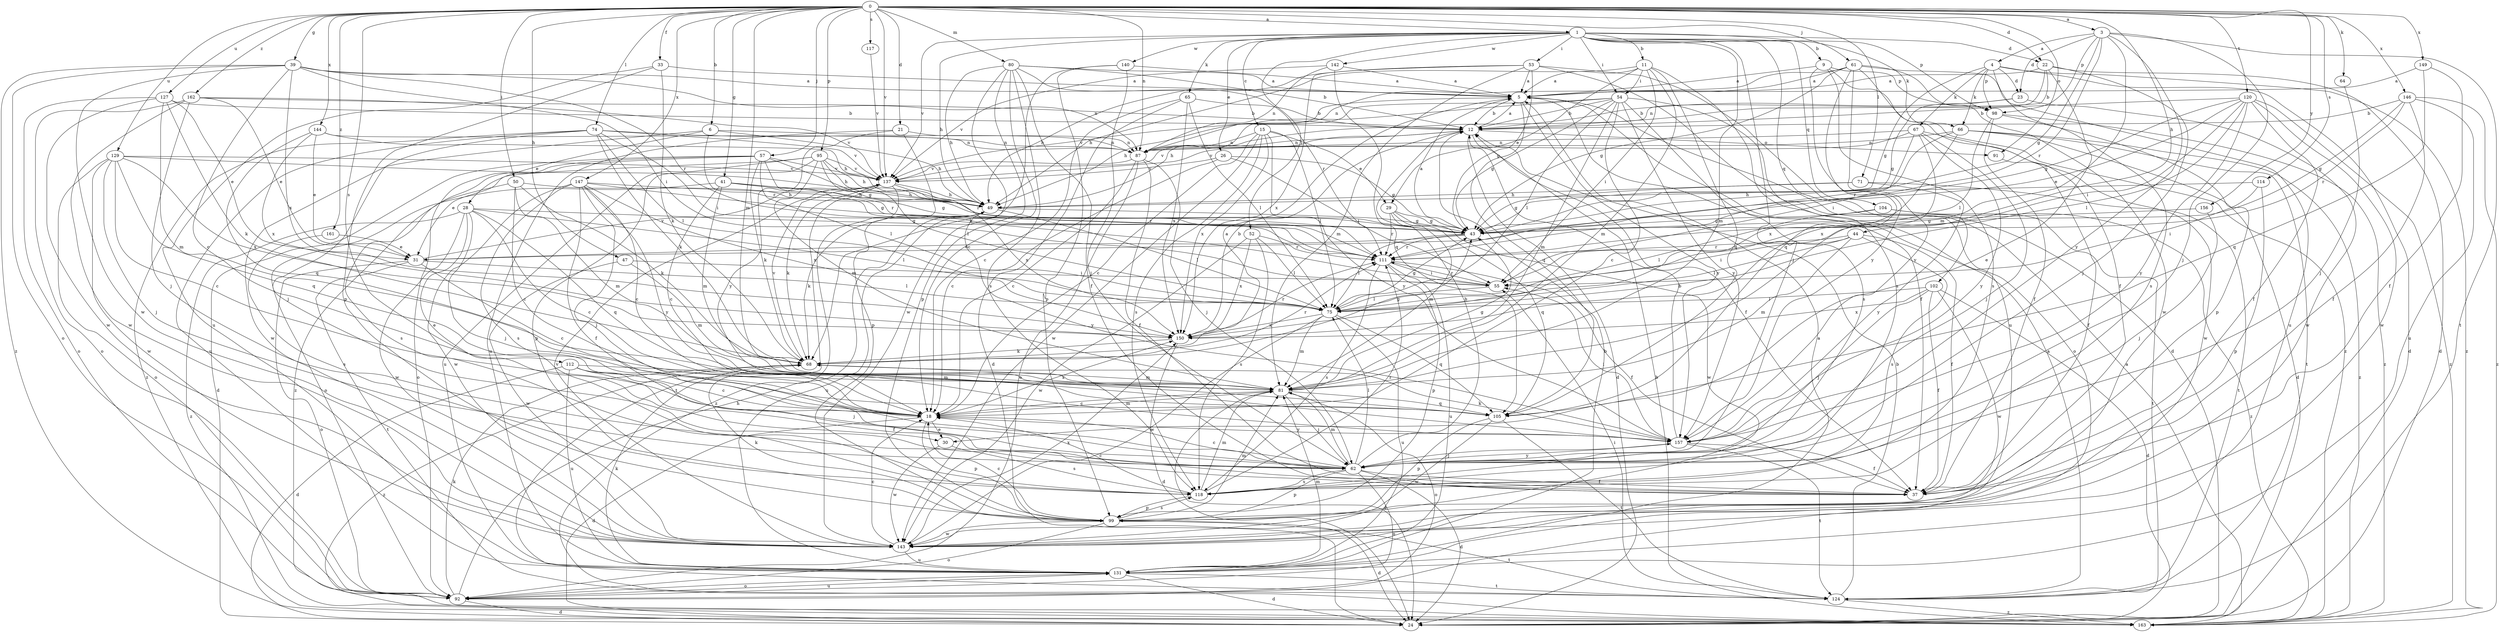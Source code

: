 strict digraph  {
0;
1;
3;
4;
5;
6;
9;
11;
12;
15;
18;
21;
22;
23;
24;
26;
28;
29;
30;
31;
33;
37;
39;
41;
43;
44;
47;
49;
50;
52;
53;
54;
55;
57;
61;
62;
64;
65;
66;
67;
68;
71;
74;
75;
80;
81;
87;
91;
92;
95;
98;
99;
102;
104;
105;
111;
112;
114;
117;
118;
120;
124;
127;
129;
131;
137;
140;
142;
143;
144;
146;
147;
149;
150;
156;
157;
161;
162;
163;
0 -> 1  [label=a];
0 -> 3  [label=a];
0 -> 6  [label=b];
0 -> 21  [label=d];
0 -> 22  [label=d];
0 -> 33  [label=f];
0 -> 39  [label=g];
0 -> 41  [label=g];
0 -> 44  [label=h];
0 -> 47  [label=h];
0 -> 50  [label=i];
0 -> 57  [label=j];
0 -> 61  [label=j];
0 -> 64  [label=k];
0 -> 71  [label=l];
0 -> 74  [label=l];
0 -> 80  [label=m];
0 -> 81  [label=m];
0 -> 87  [label=n];
0 -> 91  [label=o];
0 -> 95  [label=p];
0 -> 112  [label=s];
0 -> 114  [label=s];
0 -> 117  [label=s];
0 -> 120  [label=t];
0 -> 127  [label=u];
0 -> 129  [label=u];
0 -> 137  [label=v];
0 -> 144  [label=x];
0 -> 146  [label=x];
0 -> 147  [label=x];
0 -> 149  [label=x];
0 -> 156  [label=y];
0 -> 161  [label=z];
0 -> 162  [label=z];
1 -> 9  [label=b];
1 -> 11  [label=b];
1 -> 15  [label=c];
1 -> 22  [label=d];
1 -> 26  [label=e];
1 -> 49  [label=h];
1 -> 52  [label=i];
1 -> 53  [label=i];
1 -> 54  [label=i];
1 -> 62  [label=j];
1 -> 65  [label=k];
1 -> 66  [label=k];
1 -> 81  [label=m];
1 -> 98  [label=p];
1 -> 102  [label=q];
1 -> 104  [label=q];
1 -> 137  [label=v];
1 -> 140  [label=w];
1 -> 142  [label=w];
3 -> 4  [label=a];
3 -> 23  [label=d];
3 -> 43  [label=g];
3 -> 62  [label=j];
3 -> 81  [label=m];
3 -> 98  [label=p];
3 -> 111  [label=r];
3 -> 124  [label=t];
3 -> 157  [label=y];
4 -> 23  [label=d];
4 -> 24  [label=d];
4 -> 43  [label=g];
4 -> 66  [label=k];
4 -> 67  [label=k];
4 -> 98  [label=p];
4 -> 118  [label=s];
4 -> 163  [label=z];
5 -> 12  [label=b];
5 -> 37  [label=f];
5 -> 49  [label=h];
5 -> 105  [label=q];
5 -> 157  [label=y];
6 -> 28  [label=e];
6 -> 49  [label=h];
6 -> 87  [label=n];
6 -> 111  [label=r];
6 -> 143  [label=w];
9 -> 5  [label=a];
9 -> 98  [label=p];
9 -> 118  [label=s];
9 -> 157  [label=y];
9 -> 163  [label=z];
11 -> 5  [label=a];
11 -> 29  [label=e];
11 -> 49  [label=h];
11 -> 54  [label=i];
11 -> 55  [label=i];
11 -> 81  [label=m];
11 -> 105  [label=q];
11 -> 118  [label=s];
12 -> 5  [label=a];
12 -> 24  [label=d];
12 -> 37  [label=f];
12 -> 87  [label=n];
12 -> 91  [label=o];
12 -> 137  [label=v];
15 -> 18  [label=c];
15 -> 29  [label=e];
15 -> 75  [label=l];
15 -> 87  [label=n];
15 -> 118  [label=s];
15 -> 143  [label=w];
15 -> 150  [label=x];
15 -> 157  [label=y];
18 -> 24  [label=d];
18 -> 30  [label=e];
18 -> 81  [label=m];
18 -> 99  [label=p];
18 -> 150  [label=x];
18 -> 157  [label=y];
21 -> 87  [label=n];
21 -> 99  [label=p];
21 -> 131  [label=u];
21 -> 157  [label=y];
22 -> 5  [label=a];
22 -> 12  [label=b];
22 -> 24  [label=d];
22 -> 30  [label=e];
22 -> 62  [label=j];
22 -> 87  [label=n];
23 -> 12  [label=b];
23 -> 43  [label=g];
23 -> 143  [label=w];
26 -> 18  [label=c];
26 -> 43  [label=g];
26 -> 55  [label=i];
26 -> 137  [label=v];
28 -> 18  [label=c];
28 -> 30  [label=e];
28 -> 43  [label=g];
28 -> 62  [label=j];
28 -> 75  [label=l];
28 -> 105  [label=q];
28 -> 143  [label=w];
28 -> 163  [label=z];
29 -> 43  [label=g];
29 -> 81  [label=m];
29 -> 105  [label=q];
29 -> 111  [label=r];
29 -> 143  [label=w];
30 -> 118  [label=s];
30 -> 143  [label=w];
31 -> 18  [label=c];
31 -> 75  [label=l];
31 -> 92  [label=o];
31 -> 124  [label=t];
31 -> 137  [label=v];
33 -> 5  [label=a];
33 -> 68  [label=k];
33 -> 99  [label=p];
33 -> 131  [label=u];
39 -> 5  [label=a];
39 -> 18  [label=c];
39 -> 55  [label=i];
39 -> 87  [label=n];
39 -> 92  [label=o];
39 -> 111  [label=r];
39 -> 143  [label=w];
39 -> 150  [label=x];
39 -> 163  [label=z];
41 -> 18  [label=c];
41 -> 43  [label=g];
41 -> 49  [label=h];
41 -> 81  [label=m];
41 -> 92  [label=o];
41 -> 111  [label=r];
43 -> 5  [label=a];
43 -> 31  [label=e];
43 -> 75  [label=l];
43 -> 111  [label=r];
44 -> 37  [label=f];
44 -> 55  [label=i];
44 -> 75  [label=l];
44 -> 81  [label=m];
44 -> 111  [label=r];
44 -> 118  [label=s];
47 -> 55  [label=i];
47 -> 81  [label=m];
47 -> 143  [label=w];
49 -> 43  [label=g];
49 -> 68  [label=k];
49 -> 75  [label=l];
49 -> 131  [label=u];
49 -> 157  [label=y];
50 -> 18  [label=c];
50 -> 49  [label=h];
50 -> 68  [label=k];
50 -> 81  [label=m];
50 -> 118  [label=s];
52 -> 75  [label=l];
52 -> 111  [label=r];
52 -> 118  [label=s];
52 -> 143  [label=w];
52 -> 150  [label=x];
53 -> 5  [label=a];
53 -> 24  [label=d];
53 -> 43  [label=g];
53 -> 49  [label=h];
53 -> 81  [label=m];
53 -> 131  [label=u];
53 -> 150  [label=x];
54 -> 12  [label=b];
54 -> 18  [label=c];
54 -> 43  [label=g];
54 -> 49  [label=h];
54 -> 75  [label=l];
54 -> 81  [label=m];
54 -> 92  [label=o];
54 -> 118  [label=s];
54 -> 137  [label=v];
54 -> 157  [label=y];
55 -> 75  [label=l];
55 -> 111  [label=r];
57 -> 24  [label=d];
57 -> 43  [label=g];
57 -> 68  [label=k];
57 -> 75  [label=l];
57 -> 92  [label=o];
57 -> 111  [label=r];
57 -> 137  [label=v];
57 -> 163  [label=z];
61 -> 5  [label=a];
61 -> 37  [label=f];
61 -> 43  [label=g];
61 -> 87  [label=n];
61 -> 105  [label=q];
61 -> 131  [label=u];
61 -> 143  [label=w];
61 -> 157  [label=y];
62 -> 12  [label=b];
62 -> 18  [label=c];
62 -> 24  [label=d];
62 -> 37  [label=f];
62 -> 75  [label=l];
62 -> 81  [label=m];
62 -> 92  [label=o];
62 -> 99  [label=p];
62 -> 118  [label=s];
62 -> 157  [label=y];
64 -> 62  [label=j];
65 -> 12  [label=b];
65 -> 18  [label=c];
65 -> 24  [label=d];
65 -> 75  [label=l];
65 -> 150  [label=x];
66 -> 24  [label=d];
66 -> 87  [label=n];
66 -> 111  [label=r];
66 -> 124  [label=t];
66 -> 150  [label=x];
66 -> 163  [label=z];
67 -> 55  [label=i];
67 -> 62  [label=j];
67 -> 87  [label=n];
67 -> 137  [label=v];
67 -> 143  [label=w];
67 -> 150  [label=x];
67 -> 157  [label=y];
68 -> 5  [label=a];
68 -> 43  [label=g];
68 -> 81  [label=m];
68 -> 111  [label=r];
68 -> 137  [label=v];
68 -> 163  [label=z];
71 -> 43  [label=g];
71 -> 49  [label=h];
71 -> 124  [label=t];
71 -> 157  [label=y];
74 -> 55  [label=i];
74 -> 62  [label=j];
74 -> 68  [label=k];
74 -> 75  [label=l];
74 -> 87  [label=n];
74 -> 131  [label=u];
74 -> 137  [label=v];
74 -> 163  [label=z];
75 -> 43  [label=g];
75 -> 81  [label=m];
75 -> 105  [label=q];
75 -> 131  [label=u];
75 -> 143  [label=w];
75 -> 150  [label=x];
80 -> 5  [label=a];
80 -> 12  [label=b];
80 -> 18  [label=c];
80 -> 37  [label=f];
80 -> 49  [label=h];
80 -> 99  [label=p];
80 -> 111  [label=r];
80 -> 118  [label=s];
80 -> 143  [label=w];
81 -> 18  [label=c];
81 -> 24  [label=d];
81 -> 43  [label=g];
81 -> 62  [label=j];
81 -> 92  [label=o];
81 -> 105  [label=q];
87 -> 18  [label=c];
87 -> 37  [label=f];
87 -> 62  [label=j];
87 -> 92  [label=o];
87 -> 137  [label=v];
91 -> 37  [label=f];
92 -> 24  [label=d];
92 -> 49  [label=h];
92 -> 68  [label=k];
92 -> 131  [label=u];
95 -> 31  [label=e];
95 -> 49  [label=h];
95 -> 75  [label=l];
95 -> 81  [label=m];
95 -> 99  [label=p];
95 -> 111  [label=r];
95 -> 131  [label=u];
95 -> 137  [label=v];
98 -> 37  [label=f];
98 -> 75  [label=l];
98 -> 99  [label=p];
98 -> 163  [label=z];
99 -> 18  [label=c];
99 -> 24  [label=d];
99 -> 68  [label=k];
99 -> 81  [label=m];
99 -> 92  [label=o];
99 -> 118  [label=s];
99 -> 124  [label=t];
99 -> 143  [label=w];
102 -> 24  [label=d];
102 -> 37  [label=f];
102 -> 62  [label=j];
102 -> 75  [label=l];
102 -> 143  [label=w];
102 -> 150  [label=x];
104 -> 43  [label=g];
104 -> 75  [label=l];
104 -> 124  [label=t];
104 -> 163  [label=z];
105 -> 99  [label=p];
105 -> 124  [label=t];
105 -> 143  [label=w];
111 -> 37  [label=f];
111 -> 55  [label=i];
111 -> 99  [label=p];
111 -> 118  [label=s];
111 -> 131  [label=u];
112 -> 18  [label=c];
112 -> 24  [label=d];
112 -> 37  [label=f];
112 -> 62  [label=j];
112 -> 81  [label=m];
112 -> 131  [label=u];
114 -> 49  [label=h];
114 -> 55  [label=i];
114 -> 99  [label=p];
117 -> 137  [label=v];
118 -> 18  [label=c];
118 -> 81  [label=m];
118 -> 99  [label=p];
118 -> 111  [label=r];
120 -> 12  [label=b];
120 -> 31  [label=e];
120 -> 37  [label=f];
120 -> 43  [label=g];
120 -> 55  [label=i];
120 -> 75  [label=l];
120 -> 143  [label=w];
120 -> 157  [label=y];
120 -> 163  [label=z];
124 -> 5  [label=a];
124 -> 12  [label=b];
124 -> 55  [label=i];
124 -> 163  [label=z];
127 -> 12  [label=b];
127 -> 31  [label=e];
127 -> 68  [label=k];
127 -> 81  [label=m];
127 -> 92  [label=o];
127 -> 143  [label=w];
129 -> 18  [label=c];
129 -> 49  [label=h];
129 -> 62  [label=j];
129 -> 92  [label=o];
129 -> 105  [label=q];
129 -> 137  [label=v];
129 -> 143  [label=w];
129 -> 150  [label=x];
131 -> 5  [label=a];
131 -> 12  [label=b];
131 -> 24  [label=d];
131 -> 68  [label=k];
131 -> 81  [label=m];
131 -> 92  [label=o];
131 -> 124  [label=t];
137 -> 49  [label=h];
137 -> 68  [label=k];
137 -> 124  [label=t];
137 -> 150  [label=x];
137 -> 163  [label=z];
140 -> 5  [label=a];
140 -> 62  [label=j];
140 -> 68  [label=k];
140 -> 99  [label=p];
142 -> 5  [label=a];
142 -> 87  [label=n];
142 -> 105  [label=q];
142 -> 137  [label=v];
143 -> 18  [label=c];
143 -> 131  [label=u];
143 -> 137  [label=v];
143 -> 150  [label=x];
144 -> 31  [label=e];
144 -> 49  [label=h];
144 -> 87  [label=n];
144 -> 105  [label=q];
144 -> 150  [label=x];
146 -> 12  [label=b];
146 -> 37  [label=f];
146 -> 43  [label=g];
146 -> 111  [label=r];
146 -> 131  [label=u];
146 -> 163  [label=z];
147 -> 18  [label=c];
147 -> 37  [label=f];
147 -> 43  [label=g];
147 -> 49  [label=h];
147 -> 62  [label=j];
147 -> 118  [label=s];
147 -> 143  [label=w];
147 -> 150  [label=x];
147 -> 157  [label=y];
149 -> 5  [label=a];
149 -> 37  [label=f];
149 -> 105  [label=q];
150 -> 12  [label=b];
150 -> 24  [label=d];
150 -> 68  [label=k];
150 -> 111  [label=r];
156 -> 43  [label=g];
156 -> 62  [label=j];
157 -> 12  [label=b];
157 -> 37  [label=f];
157 -> 55  [label=i];
157 -> 62  [label=j];
157 -> 68  [label=k];
157 -> 124  [label=t];
161 -> 31  [label=e];
161 -> 118  [label=s];
162 -> 12  [label=b];
162 -> 31  [label=e];
162 -> 62  [label=j];
162 -> 92  [label=o];
162 -> 137  [label=v];
162 -> 143  [label=w];
163 -> 5  [label=a];
163 -> 12  [label=b];
}
